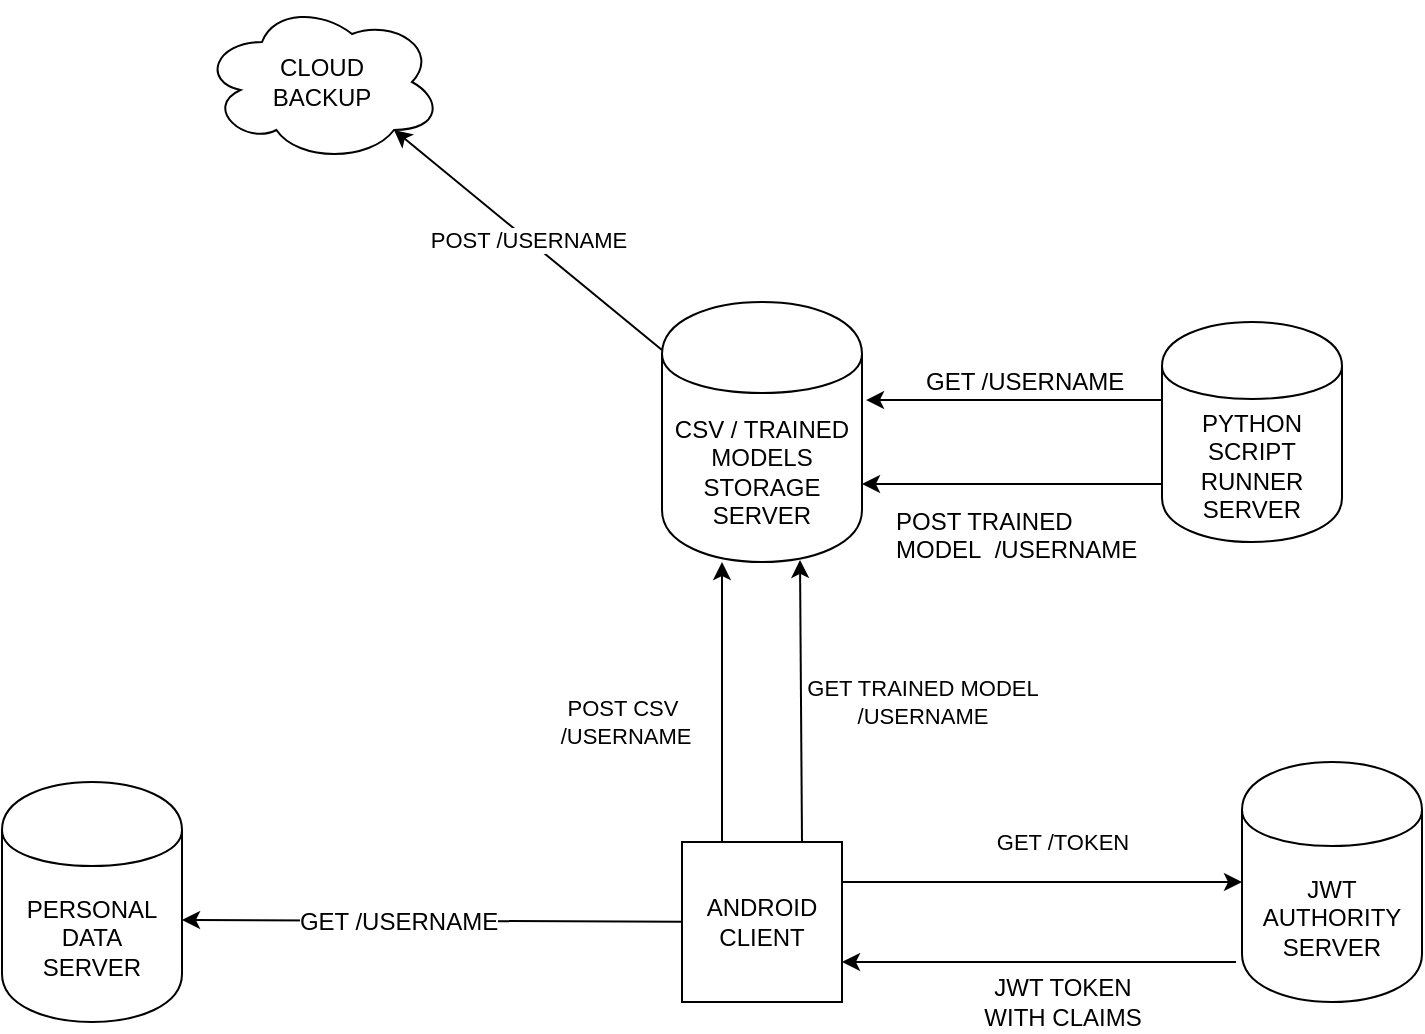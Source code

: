 <mxfile version="12.1.3" type="device" pages="1"><diagram id="EONmVAX93S2aXd5-52HD" name="Page-1"><mxGraphModel dx="1408" dy="780" grid="1" gridSize="10" guides="1" tooltips="1" connect="1" arrows="1" fold="1" page="1" pageScale="1" pageWidth="850" pageHeight="1100" math="0" shadow="0"><root><mxCell id="0"/><mxCell id="1" parent="0"/><mxCell id="aS8nkk1jXaQnDYp4eOGs-1" value="ANDROID&lt;br&gt;CLIENT" style="whiteSpace=wrap;html=1;aspect=fixed;" vertex="1" parent="1"><mxGeometry x="370" y="570" width="80" height="80" as="geometry"/></mxCell><mxCell id="aS8nkk1jXaQnDYp4eOGs-2" value="CSV / TRAINED MODELS&lt;br&gt;STORAGE SERVER" style="shape=cylinder;whiteSpace=wrap;html=1;boundedLbl=1;backgroundOutline=1;" vertex="1" parent="1"><mxGeometry x="360" y="300" width="100" height="130" as="geometry"/></mxCell><mxCell id="aS8nkk1jXaQnDYp4eOGs-3" value="POST CSV&lt;br&gt;&amp;nbsp;/USERNAME" style="endArrow=classic;html=1;exitX=0.25;exitY=0;exitDx=0;exitDy=0;entryX=0.3;entryY=1;entryDx=0;entryDy=0;entryPerimeter=0;" edge="1" parent="1" source="aS8nkk1jXaQnDYp4eOGs-1" target="aS8nkk1jXaQnDYp4eOGs-2"><mxGeometry x="-0.143" y="50" width="50" height="50" relative="1" as="geometry"><mxPoint x="390" y="540" as="sourcePoint"/><mxPoint x="440" y="490" as="targetPoint"/><mxPoint as="offset"/></mxGeometry></mxCell><mxCell id="aS8nkk1jXaQnDYp4eOGs-4" value="GET TRAINED MODEL&lt;br&gt;/USERNAME" style="endArrow=classic;html=1;entryX=0.69;entryY=0.992;entryDx=0;entryDy=0;entryPerimeter=0;exitX=0.75;exitY=0;exitDx=0;exitDy=0;" edge="1" parent="1" source="aS8nkk1jXaQnDYp4eOGs-1" target="aS8nkk1jXaQnDYp4eOGs-2"><mxGeometry x="-0.013" y="-60" width="50" height="50" relative="1" as="geometry"><mxPoint x="480" y="460" as="sourcePoint"/><mxPoint x="510" y="450" as="targetPoint"/><mxPoint as="offset"/></mxGeometry></mxCell><mxCell id="aS8nkk1jXaQnDYp4eOGs-5" value="PERSONAL DATA&lt;br&gt;SERVER" style="shape=cylinder;whiteSpace=wrap;html=1;boundedLbl=1;backgroundOutline=1;" vertex="1" parent="1"><mxGeometry x="30" y="540" width="90" height="120" as="geometry"/></mxCell><mxCell id="aS8nkk1jXaQnDYp4eOGs-6" value="" style="endArrow=classic;html=1;" edge="1" parent="1" source="aS8nkk1jXaQnDYp4eOGs-1"><mxGeometry width="50" height="50" relative="1" as="geometry"><mxPoint x="230" y="650" as="sourcePoint"/><mxPoint x="120" y="609" as="targetPoint"/></mxGeometry></mxCell><mxCell id="aS8nkk1jXaQnDYp4eOGs-7" value="GET /USERNAME" style="text;html=1;resizable=0;points=[];align=center;verticalAlign=middle;labelBackgroundColor=#ffffff;" vertex="1" connectable="0" parent="aS8nkk1jXaQnDYp4eOGs-6"><mxGeometry x="0.136" relative="1" as="geometry"><mxPoint as="offset"/></mxGeometry></mxCell><mxCell id="aS8nkk1jXaQnDYp4eOGs-8" value="CLOUD &lt;br&gt;BACKUP&lt;br&gt;" style="ellipse;shape=cloud;whiteSpace=wrap;html=1;" vertex="1" parent="1"><mxGeometry x="130" y="150" width="120" height="80" as="geometry"/></mxCell><mxCell id="aS8nkk1jXaQnDYp4eOGs-9" value="POST /USERNAME" style="endArrow=classic;html=1;entryX=0.8;entryY=0.8;entryDx=0;entryDy=0;entryPerimeter=0;" edge="1" parent="1" source="aS8nkk1jXaQnDYp4eOGs-2" target="aS8nkk1jXaQnDYp4eOGs-8"><mxGeometry width="50" height="50" relative="1" as="geometry"><mxPoint x="300" y="300" as="sourcePoint"/><mxPoint x="350" y="250" as="targetPoint"/></mxGeometry></mxCell><mxCell id="aS8nkk1jXaQnDYp4eOGs-10" value="PYTHON SCRIPT RUNNER&lt;br&gt;SERVER" style="shape=cylinder;whiteSpace=wrap;html=1;boundedLbl=1;backgroundOutline=1;" vertex="1" parent="1"><mxGeometry x="610" y="310" width="90" height="110" as="geometry"/></mxCell><mxCell id="aS8nkk1jXaQnDYp4eOGs-11" value="" style="endArrow=classic;html=1;exitX=0;exitY=0.355;exitDx=0;exitDy=0;entryX=1.02;entryY=0.377;entryDx=0;entryDy=0;entryPerimeter=0;exitPerimeter=0;" edge="1" parent="1" source="aS8nkk1jXaQnDYp4eOGs-10" target="aS8nkk1jXaQnDYp4eOGs-2"><mxGeometry width="50" height="50" relative="1" as="geometry"><mxPoint x="500" y="390" as="sourcePoint"/><mxPoint x="460" y="339" as="targetPoint"/></mxGeometry></mxCell><mxCell id="aS8nkk1jXaQnDYp4eOGs-12" value="GET /USERNAME" style="text;html=1;resizable=0;points=[];autosize=1;align=left;verticalAlign=top;spacingTop=-4;" vertex="1" parent="1"><mxGeometry x="490" y="330" width="110" height="20" as="geometry"/></mxCell><mxCell id="aS8nkk1jXaQnDYp4eOGs-16" value="" style="endArrow=classic;html=1;entryX=1;entryY=0.7;entryDx=0;entryDy=0;" edge="1" parent="1" target="aS8nkk1jXaQnDYp4eOGs-2"><mxGeometry width="50" height="50" relative="1" as="geometry"><mxPoint x="610" y="391" as="sourcePoint"/><mxPoint x="490" y="440" as="targetPoint"/></mxGeometry></mxCell><mxCell id="aS8nkk1jXaQnDYp4eOGs-18" value="POST TRAINED &lt;br&gt;MODEL&amp;nbsp;&amp;nbsp;/USERNAME" style="text;html=1;resizable=0;points=[];autosize=1;align=left;verticalAlign=top;spacingTop=-4;" vertex="1" parent="1"><mxGeometry x="475" y="400" width="140" height="30" as="geometry"/></mxCell><mxCell id="aS8nkk1jXaQnDYp4eOGs-21" value="JWT&lt;br&gt;AUTHORITY&lt;br&gt;SERVER" style="shape=cylinder;whiteSpace=wrap;html=1;boundedLbl=1;backgroundOutline=1;" vertex="1" parent="1"><mxGeometry x="650" y="530" width="90" height="120" as="geometry"/></mxCell><mxCell id="aS8nkk1jXaQnDYp4eOGs-22" value="GET /TOKEN" style="endArrow=classic;html=1;entryX=0;entryY=0.5;entryDx=0;entryDy=0;exitX=1;exitY=0.25;exitDx=0;exitDy=0;" edge="1" parent="1" source="aS8nkk1jXaQnDYp4eOGs-1" target="aS8nkk1jXaQnDYp4eOGs-21"><mxGeometry x="0.1" y="20" width="50" height="50" relative="1" as="geometry"><mxPoint x="490" y="620" as="sourcePoint"/><mxPoint x="540" y="570" as="targetPoint"/><mxPoint as="offset"/></mxGeometry></mxCell><mxCell id="aS8nkk1jXaQnDYp4eOGs-23" value="" style="endArrow=classic;html=1;entryX=1;entryY=0.75;entryDx=0;entryDy=0;" edge="1" parent="1" target="aS8nkk1jXaQnDYp4eOGs-1"><mxGeometry width="50" height="50" relative="1" as="geometry"><mxPoint x="647" y="630" as="sourcePoint"/><mxPoint x="630" y="640" as="targetPoint"/></mxGeometry></mxCell><mxCell id="aS8nkk1jXaQnDYp4eOGs-24" value="JWT TOKEN&lt;br&gt;WITH CLAIMS" style="text;html=1;resizable=0;points=[];align=center;verticalAlign=middle;labelBackgroundColor=#ffffff;" vertex="1" connectable="0" parent="aS8nkk1jXaQnDYp4eOGs-23"><mxGeometry x="-0.249" relative="1" as="geometry"><mxPoint x="-13" y="20" as="offset"/></mxGeometry></mxCell></root></mxGraphModel></diagram></mxfile>